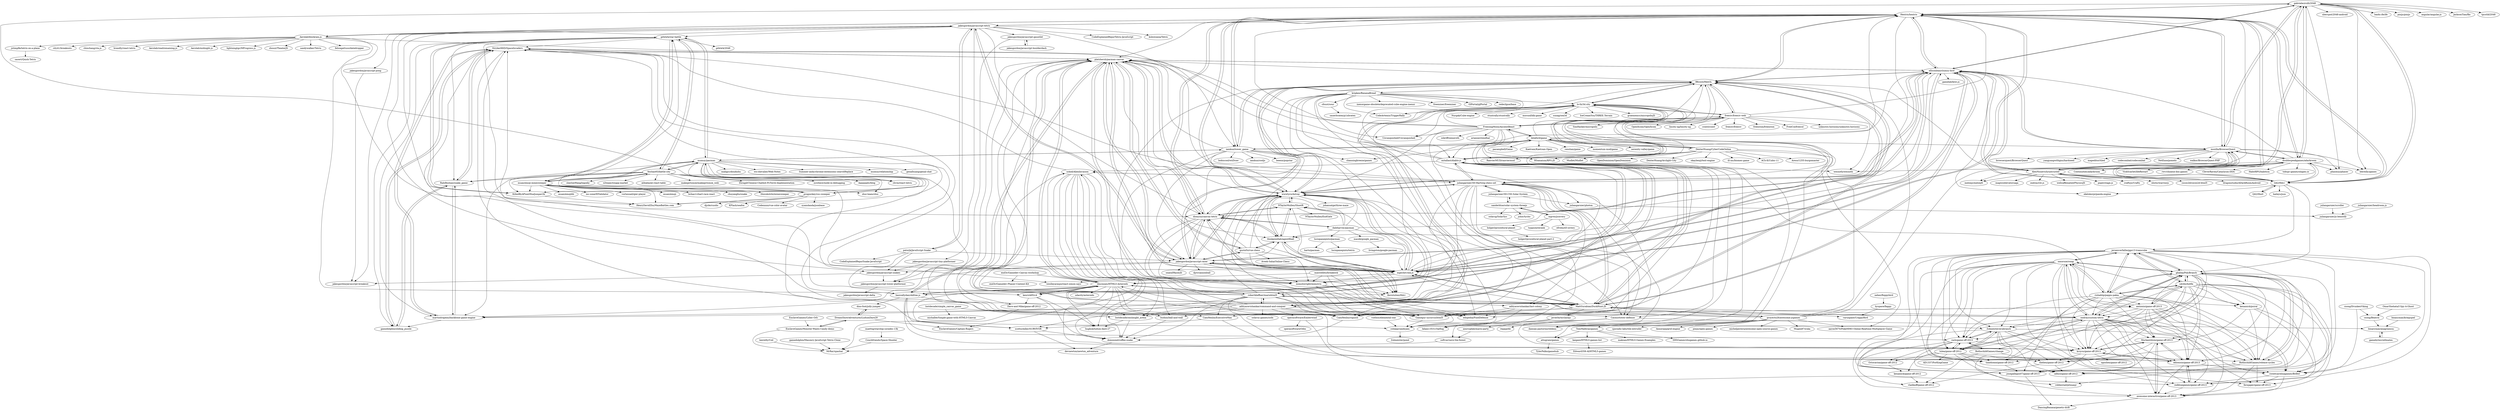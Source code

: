 digraph G {
"gabrielecirulli/2048" -> "Hextris/hextris"
"gabrielecirulli/2048" -> "ellisonleao/clumsy-bird"
"gabrielecirulli/2048" -> "mozilla/BrowserQuest"
"gabrielecirulli/2048" -> "doublespeakgames/adarkroom"
"gabrielecirulli/2048" -> "AlexNisnevich/untrusted"
"gabrielecirulli/2048" -> "leereilly/games" ["e"=1]
"gabrielecirulli/2048" -> "Q42/0hh1"
"gabrielecirulli/2048" -> "uberspot/2048-android" ["e"=1]
"gabrielecirulli/2048" -> "phaserjs/phaser" ["e"=1]
"gabrielecirulli/2048" -> "chvin/react-tetris" ["e"=1]
"gabrielecirulli/2048" -> "baidu-ife/ife" ["e"=1]
"gabrielecirulli/2048" -> "pixijs/pixijs" ["e"=1]
"gabrielecirulli/2048" -> "angular/angular.js" ["e"=1]
"gabrielecirulli/2048" -> "JacksonTian/fks" ["e"=1]
"gabrielecirulli/2048" -> "tpcstld/2048" ["e"=1]
"sanderblue/solar-system-threejs" -> "mgvez/jsorrery"
"sanderblue/solar-system-threejs" -> "juliangarnier/3D-CSS-Solar-System"
"sanderblue/solar-system-threejs" -> "jshor/tycho" ["e"=1]
"sanderblue/solar-system-threejs" -> "solarcg/SolarSys"
"doublespeakgames/adarkroom" -> "mozilla/BrowserQuest"
"doublespeakgames/adarkroom" -> "AlexNisnevich/untrusted"
"doublespeakgames/adarkroom" -> "Hextris/hextris"
"doublespeakgames/adarkroom" -> "gabrielecirulli/2048"
"doublespeakgames/adarkroom" -> "ellisonleao/clumsy-bird"
"doublespeakgames/adarkroom" -> "Q42/0hh1"
"doublespeakgames/adarkroom" -> "leereilly/games" ["e"=1]
"doublespeakgames/adarkroom" -> "CleverRaven/Cataclysm-DDA" ["e"=1]
"doublespeakgames/adarkroom" -> "HabitRPG/habitica" ["e"=1]
"doublespeakgames/adarkroom" -> "phaserjs/phaser" ["e"=1]
"doublespeakgames/adarkroom" -> "tobspr-games/shapez.io" ["e"=1]
"doublespeakgames/adarkroom" -> "Continuities/adarkroom"
"doublespeakgames/adarkroom" -> "wesnoth/wesnoth" ["e"=1]
"doublespeakgames/adarkroom" -> "VickScarlet/lifeRestart" ["e"=1]
"doublespeakgames/adarkroom" -> "rwv/chinese-dos-games" ["e"=1]
"delaford/game" -> "serenity-valley/game" ["e"=1]
"delaford/game" -> "pacampbell/Game" ["e"=1]
"delaford/game" -> "RSamaium/RPG-JS" ["e"=1]
"delaford/game" -> "damian-pastorini/reldens" ["e"=1]
"delaford/game" -> "Kaetram/Kaetram-Open" ["e"=1]
"delaford/game" -> "renshan/game" ["e"=1]
"delaford/game" -> "FreezingMoon/AncientBeast"
"delaford/game" -> "momentum-mod/game" ["e"=1]
"delaford/game" -> "Hextris/hextris"
"delaford/game" -> "iamkun/tower_game"
"delaford/game" -> "mozilla/BrowserQuest"
"delaford/game" -> "lo-th/3d.city"
"delaford/game" -> "RanvierMUD/ranviermud" ["e"=1]
"delaford/game" -> "DexterHuang/CyberCodeOnline"
"delaford/game" -> "channingbreeze/games" ["e"=1]
"jakesgordon/javascript-pong" -> "jakesgordon/javascript-breakout"
"gd4Ark/star-battle" -> "KilledByAPixel/HueJumper2k"
"gd4Ark/star-battle" -> "StrykerKKD/SpaceInvaders"
"gd4Ark/star-battle" -> "RabiRoshan/snake_game"
"gd4Ark/star-battle" -> "gamedolphin/sliding_puzzle"
"gd4Ark/star-battle" -> "gd4Ark/2048"
"gd4Ark/star-battle" -> "martindrapeau/backbone-game-engine"
"gd4Ark/star-battle" -> "mumuy/pacman"
"gd4Ark/star-battle" -> "feichao93/battle-city"
"gd4Ark/star-battle" -> "muan/emoji-minesweeper"
"gd4Ark/star-battle" -> "HenryDavidZhu/MazeBattles.com"
"gamedolphin/sliding_puzzle" -> "RabiRoshan/snake_game"
"gamedolphin/sliding_puzzle" -> "StrykerKKD/SpaceInvaders"
"ellisonleao/clumsy-bird" -> "Hextris/hextris"
"ellisonleao/clumsy-bird" -> "Q42/0hh1"
"ellisonleao/clumsy-bird" -> "gabrielecirulli/2048"
"ellisonleao/clumsy-bird" -> "platzhersh/pacman-canvas"
"ellisonleao/clumsy-bird" -> "mozilla/BrowserQuest"
"ellisonleao/clumsy-bird" -> "AlexNisnevich/untrusted"
"ellisonleao/clumsy-bird" -> "dionyziz/canvas-tetris"
"ellisonleao/clumsy-bird" -> "wwwtyro/Astray"
"ellisonleao/clumsy-bird" -> "mgechev/mk.js"
"ellisonleao/clumsy-bird" -> "thinkpixellab/agent8ball"
"ellisonleao/clumsy-bird" -> "jakesgordon/javascript-racer"
"ellisonleao/clumsy-bird" -> "MattSurabian/DuckHunt-JS"
"ellisonleao/clumsy-bird" -> "gamelab/kiwi.js" ["e"=1]
"ellisonleao/clumsy-bird" -> "ekelokorpi/panda-engine" ["e"=1]
"ellisonleao/clumsy-bird" -> "BKcore/HexGL"
"nmoroze/swap" -> "gbatha/PolyBranch"
"nmoroze/swap" -> "RothschildGames/release-cycles"
"nmoroze/swap" -> "jeroenverfallie/ggo13-transcube"
"nmoroze/swap" -> "kenamick/psiral"
"nmoroze/swap" -> "sweetcarolinagames/BitBot"
"nmoroze/swap" -> "ondras/custom-tetris"
"nmoroze/swap" -> "josegallegos07/game-off-2013"
"nmoroze/swap" -> "fernjager/game-off-2013"
"nmoroze/swap" -> "Zolmeister/avabranch"
"nmoroze/swap" -> "razh/game-off-2013"
"nmoroze/swap" -> "lulea/game-off-2012"
"nmoroze/swap" -> "timehome/game-off-2012"
"nmoroze/swap" -> "krzysu/game-off-2013"
"nmoroze/swap" -> "rishabhp/pappu-pakia"
"nmoroze/swap" -> "awesome-interactive/game-off-2013"
"freeciv/freeciv-web" -> "freeciv/freeciv" ["e"=1]
"freeciv/freeciv-web" -> "lo-th/3d.city"
"freeciv/freeciv-web" -> "FreezingMoon/AncientBeast"
"freeciv/freeciv-web" -> "wesnoth/wesnoth" ["e"=1]
"freeciv/freeciv-web" -> "BKcore/HexGL"
"freeciv/freeciv-web" -> "freeorion/freeorion" ["e"=1]
"freeciv/freeciv-web" -> "FreeCol/freecol" ["e"=1]
"freeciv/freeciv-web" -> "unknown-horizons/unknown-horizons" ["e"=1]
"freeciv/freeciv-web" -> "Hextris/hextris"
"freeciv/freeciv-web" -> "mitallast/diablo-js"
"freeciv/freeciv-web" -> "OpenXcom/OpenXcom" ["e"=1]
"freeciv/freeciv-web" -> "lincity-ng/lincity-ng" ["e"=1]
"freeciv/freeciv-web" -> "adityaravishankar/command-and-conquer"
"freeciv/freeciv-web" -> "crawl/crawl" ["e"=1]
"freeciv/freeciv-web" -> "SimHacker/micropolis" ["e"=1]
"kenrick95/c4" -> "hughsk/ludum-dare-27"
"kenrick95/c4" -> "dmcinnes/HTML5-Asteroids"
"kenrick95/c4" -> "Dave-and-Mike/game-off-2012"
"kenrick95/c4" -> "dommmel/coffee-snake"
"nebez/floppybird" -> "hyspace/flappy"
"hyspace/flappy" -> "varunpant/CrappyBird"
"Hextris/hextris" -> "ellisonleao/clumsy-bird"
"Hextris/hextris" -> "Q42/0hh1"
"Hextris/hextris" -> "AlexNisnevich/untrusted"
"Hextris/hextris" -> "gabrielecirulli/2048"
"Hextris/hextris" -> "mozilla/BrowserQuest"
"Hextris/hextris" -> "doublespeakgames/adarkroom"
"Hextris/hextris" -> "dionyziz/canvas-tetris"
"Hextris/hextris" -> "wwwtyro/Astray"
"Hextris/hextris" -> "BKcore/HexGL"
"Hextris/hextris" -> "Aerolab/blockrain.js"
"Hextris/hextris" -> "platzhersh/pacman-canvas"
"Hextris/hextris" -> "iamkun/tower_game"
"Hextris/hextris" -> "mgechev/mk.js"
"Hextris/hextris" -> "juliangarnier/3D-Hartwig-chess-set"
"Hextris/hextris" -> "jakesgordon/javascript-tetris"
"StrykerKKD/SpaceInvaders" -> "RabiRoshan/snake_game"
"StrykerKKD/SpaceInvaders" -> "gamedolphin/sliding_puzzle"
"StrykerKKD/SpaceInvaders" -> "Gamegur-us/circushtml5"
"StrykerKKD/SpaceInvaders" -> "platzhersh/pacman-canvas"
"StrykerKKD/SpaceInvaders" -> "martindrapeau/backbone-game-engine"
"StrykerKKD/SpaceInvaders" -> "cshepp/candyjam"
"TomMalbran/games" -> "attogram/games"
"TomMalbran/games" -> "kaigani/HTML5-games-list"
"TomMalbran/games" -> "makzan/HTML5-Games-Examples"
"TomMalbran/games" -> "SHSGames/shsgames.github.io" ["e"=1]
"razh/game-off-2013" -> "Zolmeister/avabranch"
"razh/game-off-2013" -> "krzysu/game-off-2013"
"razh/game-off-2013" -> "adhicl/game-off-2012"
"razh/game-off-2013" -> "RothschildGames/change"
"razh/game-off-2013" -> "lulea/game-off-2012"
"razh/game-off-2013" -> "Octocarina/game-off-2012"
"razh/game-off-2013" -> "josegallegos07/game-off-2013"
"RothschildGames/change" -> "thehen/game-off-2012"
"RothschildGames/change" -> "vladikoff/game-off-2012"
"RothschildGames/change" -> "razh/game-off-2013"
"antionio/game-off-2013" -> "CamHenlin/roguish"
"antionio/game-off-2013" -> "sweetcarolinagames/BitBot"
"antionio/game-off-2013" -> "ddionisio/game-off-2013"
"antionio/game-off-2013" -> "redbluegames/game-off-2013"
"antionio/game-off-2013" -> "awesome-interactive/game-off-2013"
"antionio/game-off-2013" -> "sdrdis/hotfix"
"antionio/game-off-2013" -> "Murkantilism/game-off-2013"
"antionio/game-off-2013" -> "nmoroze/swap"
"antionio/game-off-2013" -> "gbatha/PolyBranch"
"antionio/game-off-2013" -> "ondras/custom-tetris"
"antionio/game-off-2013" -> "RothschildGames/release-cycles"
"antionio/game-off-2013" -> "timehome/game-off-2012"
"antionio/game-off-2013" -> "krzysu/game-off-2013"
"iamkun/tower_game" -> "channingbreeze/games" ["e"=1]
"iamkun/tower_game" -> "wwwtyro/Astray"
"iamkun/tower_game" -> "Hextris/hextris"
"iamkun/tower_game" -> "ellisonleao/clumsy-bird"
"iamkun/tower_game" -> "BKcore/HexGL"
"iamkun/tower_game" -> "mumuy/pacman"
"iamkun/tower_game" -> "iamkun/cooljs"
"iamkun/tower_game" -> "leeenx/popstar" ["e"=1]
"iamkun/tower_game" -> "mgechev/mk.js"
"iamkun/tower_game" -> "mimshwright/mimstris"
"iamkun/tower_game" -> "platzhersh/pacman-canvas"
"iamkun/tower_game" -> "jakesgordon/javascript-racer"
"iamkun/tower_game" -> "MattSurabian/DuckHunt-JS"
"iamkun/tower_game" -> "delaford/game"
"iamkun/tower_game" -> "bobiscool/wxDraw" ["e"=1]
"mgvez/jsorrery" -> "typpo/asterank" ["e"=1]
"mgvez/jsorrery" -> "sanderblue/solar-system-threejs"
"mgvez/jsorrery" -> "ofrohn/d3-orrery"
"mgvez/jsorrery" -> "holgerl/procedural-planet"
"ondras/custom-tetris" -> "ddionisio/game-off-2013"
"ondras/custom-tetris" -> "lulea/game-off-2012"
"ondras/custom-tetris" -> "Zolmeister/avabranch"
"ondras/custom-tetris" -> "razh/game-off-2013"
"ondras/custom-tetris" -> "Murkantilism/game-off-2013"
"ondras/custom-tetris" -> "sweetcarolinagames/BitBot"
"ondras/custom-tetris" -> "adhicl/game-off-2012"
"ondras/custom-tetris" -> "redbluegames/game-off-2013"
"ondras/custom-tetris" -> "RothschildGames/release-cycles"
"ondras/custom-tetris" -> "gbatha/PolyBranch"
"ondras/custom-tetris" -> "RothschildGames/change"
"ondras/custom-tetris" -> "awesome-interactive/game-off-2013"
"ondras/custom-tetris" -> "nmoroze/swap"
"ondras/custom-tetris" -> "krzysu/game-off-2013"
"ondras/custom-tetris" -> "fernjager/game-off-2013"
"robertkleffner/mariohtml5" -> "mitallast/diablo-js"
"robertkleffner/mariohtml5" -> "CamHenlin/ExecutiveMan"
"robertkleffner/mariohtml5" -> "ddionisio/game-off-2013"
"robertkleffner/mariohtml5" -> "StrykerKKD/SpaceInvaders"
"robertkleffner/mariohtml5" -> "adityaravishankar/last-colony"
"robertkleffner/mariohtml5" -> "adityaravishankar/command-and-conquer"
"robertkleffner/mariohtml5" -> "MattSurabian/DuckHunt-JS"
"robertkleffner/mariohtml5" -> "dmcinnes/HTML5-Asteroids"
"robertkleffner/mariohtml5" -> "Gamegur-us/circushtml5"
"robertkleffner/mariohtml5" -> "scottschiller/SURVIVOR"
"robertkleffner/mariohtml5" -> "CamHenlin/roguish"
"robertkleffner/mariohtml5" -> "ondras/custom-tetris"
"robertkleffner/mariohtml5" -> "wwwtyro/Astray"
"robertkleffner/mariohtml5" -> "platzhersh/pacman-canvas"
"robertkleffner/mariohtml5" -> "dommmel/coffee-snake"
"jeroenverfallie/ggo13-transcube" -> "gbatha/PolyBranch"
"jeroenverfallie/ggo13-transcube" -> "nmoroze/swap"
"jeroenverfallie/ggo13-transcube" -> "lulea/game-off-2012"
"jeroenverfallie/ggo13-transcube" -> "razh/game-off-2013"
"jeroenverfallie/ggo13-transcube" -> "rishabhp/pappu-pakia"
"jeroenverfallie/ggo13-transcube" -> "Zolmeister/avabranch"
"jeroenverfallie/ggo13-transcube" -> "sdrdis/hotfix"
"jeroenverfallie/ggo13-transcube" -> "RothschildGames/release-cycles"
"jeroenverfallie/ggo13-transcube" -> "ondras/custom-tetris"
"jeroenverfallie/ggo13-transcube" -> "adhicl/game-off-2012"
"jeroenverfallie/ggo13-transcube" -> "thehen/game-off-2012"
"jeroenverfallie/ggo13-transcube" -> "redbluegames/game-off-2013"
"jeroenverfallie/ggo13-transcube" -> "sweetcarolinagames/BitBot"
"jeroenverfallie/ggo13-transcube" -> "timehome/game-off-2012"
"jeroenverfallie/ggo13-transcube" -> "josegallegos07/game-off-2013"
"martindrapeau/backbone-game-engine" -> "RabiRoshan/snake_game"
"martindrapeau/backbone-game-engine" -> "gamedolphin/sliding_puzzle"
"martindrapeau/backbone-game-engine" -> "StrykerKKD/SpaceInvaders"
"jakesgordon/javascript-tower-platformer" -> "jakesgordon/javascript-delta"
"jakesgordon/javascript-tiny-platformer" -> "jakesgordon/javascript-tower-platformer"
"jakesgordon/javascript-tiny-platformer" -> "jakesgordon/javascript-snakes"
"voithos/elemental-one" -> "cshepp/candyjam"
"cshepp/candyjam" -> "Zolmeister/pond"
"Gamegur-us/circushtml5" -> "cshepp/candyjam"
"adityaravishankar/last-colony" -> "Adam13531/OpHog"
"adityaravishankar/last-colony" -> "edopedia/PixelDefense"
"adityaravishankar/last-colony" -> "Gamegur-us/circushtml5"
"redbluegames/game-off-2013" -> "ddionisio/game-off-2013"
"redbluegames/game-off-2013" -> "awesome-interactive/game-off-2013"
"DreamShowAdventures/LudumDare29" -> "EnclaveGames/Monster-Wants-Candy-demo"
"DreamShowAdventures/LudumDare29" -> "EnclaveGames/Captain-Rogers"
"DreamShowAdventures/LudumDare29" -> "dino-foot/jolly-jumper"
"ddionisio/game-off-2013" -> "redbluegames/game-off-2013"
"ddionisio/game-off-2013" -> "awesome-interactive/game-off-2013"
"ddionisio/game-off-2013" -> "Murkantilism/game-off-2013"
"ddionisio/game-off-2013" -> "krzysu/game-off-2013"
"ddionisio/game-off-2013" -> "sweetcarolinagames/BitBot"
"kenamick/psiral" -> "fernjager/game-off-2013"
"kenamick/psiral" -> "RothschildGames/release-cycles"
"kenamick/psiral" -> "sweetcarolinagames/BitBot"
"kenamick/psiral" -> "Murkantilism/game-off-2013"
"sweetcarolinagames/BitBot" -> "fernjager/game-off-2013"
"sweetcarolinagames/BitBot" -> "awesome-interactive/game-off-2013"
"sweetcarolinagames/BitBot" -> "redbluegames/game-off-2013"
"awesome-interactive/game-off-2013" -> "Murkantilism/game-off-2013"
"awesome-interactive/game-off-2013" -> "DancingBanana/genetic-drift"
"Murkantilism/game-off-2013" -> "awesome-interactive/game-off-2013"
"Murkantilism/game-off-2013" -> "krzysu/game-off-2013"
"Murkantilism/game-off-2013" -> "thehen/game-off-2012"
"Murkantilism/game-off-2013" -> "josegallegos07/game-off-2013"
"Murkantilism/game-off-2013" -> "ddionisio/game-off-2013"
"EnclaveGames/Cyber-Orb" -> "EnclaveGames/Monster-Wants-Candy-demo"
"binarymax/kriegspiel" -> "binarymax/anagramica"
"CamHenlin/ExecutiveMan" -> "ddionisio/game-off-2013"
"CamHenlin/ExecutiveMan" -> "scottschiller/SURVIVOR"
"cxong/Beatrix" -> "binarymax/anagramica"
"josegallegos07/game-off-2013" -> "DancingBanana/genetic-drift"
"krzysu/game-off-2013" -> "josegallegos07/game-off-2013"
"krzysu/game-off-2013" -> "Murkantilism/game-off-2013"
"krzysu/game-off-2013" -> "thehen/game-off-2012"
"krzysu/game-off-2013" -> "ddionisio/game-off-2013"
"krzysu/game-off-2013" -> "ogoshen/game-off-2012"
"juliangarnier/photon" -> "juliangarnier/js-beautify"
"DexterHuang/CyberCodeOnline" -> "DexterHuang/Arclight-City"
"DexterHuang/CyberCodeOnline" -> "delaford/game"
"DexterHuang/CyberCodeOnline" -> "RSamaium/RPG-JS" ["e"=1]
"DexterHuang/CyberCodeOnline" -> "okaybenji/text-engine" ["e"=1]
"DexterHuang/CyberCodeOnline" -> "RanvierMUD/ranviermud" ["e"=1]
"DexterHuang/CyberCodeOnline" -> "aaron5670/PokeMMO-Online-Realtime-Multiplayer-Game" ["e"=1]
"DexterHuang/CyberCodeOnline" -> "lo-th/3d.city"
"DexterHuang/CyberCodeOnline" -> "ill-inc/biomes-game" ["e"=1]
"DexterHuang/CyberCodeOnline" -> "ACh-K/Cubic-11" ["e"=1]
"DexterHuang/CyberCodeOnline" -> "Areso/1255-burgomaster" ["e"=1]
"DexterHuang/CyberCodeOnline" -> "Mudlet/Mudlet" ["e"=1]
"DexterHuang/CyberCodeOnline" -> "mitallast/diablo-js"
"DexterHuang/CyberCodeOnline" -> "BKcore/HexGL"
"DexterHuang/CyberCodeOnline" -> "damian-pastorini/reldens" ["e"=1]
"DexterHuang/CyberCodeOnline" -> "OpenDominion/OpenDominion" ["e"=1]
"FreezingMoon/AncientBeast" -> "freeciv/freeciv-web"
"FreezingMoon/AncientBeast" -> "wesnoth/wesnoth" ["e"=1]
"FreezingMoon/AncientBeast" -> "lo-th/3d.city"
"FreezingMoon/AncientBeast" -> "BKcore/HexGL"
"FreezingMoon/AncientBeast" -> "mitallast/diablo-js"
"FreezingMoon/AncientBeast" -> "delaford/game"
"FreezingMoon/AncientBeast" -> "ozkriff/zemeroth" ["e"=1]
"FreezingMoon/AncientBeast" -> "arianne/stendhal" ["e"=1]
"FreezingMoon/AncientBeast" -> "damian-pastorini/reldens" ["e"=1]
"FreezingMoon/AncientBeast" -> "wwwtyro/Astray"
"FreezingMoon/AncientBeast" -> "platzhersh/pacman-canvas"
"FreezingMoon/AncientBeast" -> "Unvanquished/Unvanquished" ["e"=1]
"FreezingMoon/AncientBeast" -> "Casmo/tower-defense"
"FreezingMoon/AncientBeast" -> "Hextris/hextris"
"FreezingMoon/AncientBeast" -> "mgechev/mk.js"
"mozilla/BrowserQuest" -> "Hextris/hextris"
"mozilla/BrowserQuest" -> "gabrielecirulli/2048"
"mozilla/BrowserQuest" -> "ellisonleao/clumsy-bird"
"mozilla/BrowserQuest" -> "AlexNisnevich/untrusted"
"mozilla/BrowserQuest" -> "doublespeakgames/adarkroom"
"mozilla/BrowserQuest" -> "codecombat/codecombat" ["e"=1]
"mozilla/BrowserQuest" -> "leereilly/games" ["e"=1]
"mozilla/BrowserQuest" -> "NetEase/pomelo" ["e"=1]
"mozilla/BrowserQuest" -> "phaserjs/phaser" ["e"=1]
"mozilla/BrowserQuest" -> "walkor/BrowserQuest-PHP" ["e"=1]
"mozilla/BrowserQuest" -> "Q42/0hh1"
"mozilla/BrowserQuest" -> "browserquest/BrowserQuest" ["e"=1]
"mozilla/BrowserQuest" -> "melonjs/melonJS" ["e"=1]
"mozilla/BrowserQuest" -> "yangyangwithgnu/hardseed" ["e"=1]
"mozilla/BrowserQuest" -> "mapeditor/tiled" ["e"=1]
"Aerolab/blockrain.js" -> "jakesgordon/javascript-tetris"
"Aerolab/blockrain.js" -> "Hextris/hextris"
"Aerolab/blockrain.js" -> "dionyziz/canvas-tetris"
"Aerolab/blockrain.js" -> "Aerolab/midnight.js" ["e"=1]
"Aerolab/blockrain.js" -> "lightningtgc/MProgress.js" ["e"=1]
"Aerolab/blockrain.js" -> "zhouzi/TheaterJS" ["e"=1]
"Aerolab/blockrain.js" -> "iamkun/tower_game"
"Aerolab/blockrain.js" -> "sandywalker/Tetris"
"Aerolab/blockrain.js" -> "felicegattuso/datedropper" ["e"=1]
"Aerolab/blockrain.js" -> "city41/breakouts"
"Aerolab/blockrain.js" -> "chinchang/cta.js" ["e"=1]
"Aerolab/blockrain.js" -> "jstimpfle/tetris-on-a-plane"
"Aerolab/blockrain.js" -> "brandly/react-tetris"
"Aerolab/blockrain.js" -> "basicallydan/skifree.js"
"Aerolab/blockrain.js" -> "Aerolab/readremaining.js" ["e"=1]
"propjockey/css-sweeper" -> "HenryDavidZhu/MazeBattles.com"
"propjockey/css-sweeper" -> "djyde/cusdis" ["e"=1]
"propjockey/css-sweeper" -> "mumuy/pacman"
"propjockey/css-sweeper" -> "KFlash/seafox" ["e"=1]
"propjockey/css-sweeper" -> "Codennnn/vue-color-avatar" ["e"=1]
"propjockey/css-sweeper" -> "muan/emoji-minesweeper"
"propjockey/css-sweeper" -> "gd4Ark/star-battle"
"propjockey/css-sweeper" -> "syamdanda/jsonbase" ["e"=1]
"lostdecade/simple_canvas_game" -> "lostdecade/onslaught_arena"
"lostdecade/simple_canvas_game" -> "michalbe/Simple-game-with-HTML5-Canvas"
"lo-th/3d.city" -> "graememcc/micropolisJS" ["e"=1]
"lo-th/3d.city" -> "BKcore/HexGL"
"lo-th/3d.city" -> "freeciv/freeciv-web"
"lo-th/3d.city" -> "CodeArtemis/TriggerRally"
"lo-th/3d.city" -> "SimHacker/micropolis" ["e"=1]
"lo-th/3d.city" -> "Nurgak/Cube-engine"
"lo-th/3d.city" -> "Casmo/tower-defense"
"lo-th/3d.city" -> "mitallast/diablo-js"
"lo-th/3d.city" -> "stuntrally/stuntrally" ["e"=1]
"lo-th/3d.city" -> "Unvanquished/Unvanquished" ["e"=1]
"lo-th/3d.city" -> "adityaravishankar/command-and-conquer"
"lo-th/3d.city" -> "morozd/blk-game"
"lo-th/3d.city" -> "sunag/sea3d" ["e"=1]
"lo-th/3d.city" -> "CamHenlin/roguish"
"lo-th/3d.city" -> "IceCreamYou/THREE.Terrain" ["e"=1]
"MattSurabian/DuckHunt-JS" -> "platzhersh/pacman-canvas"
"MattSurabian/DuckHunt-JS" -> "Gamegur-us/circushtml5"
"MattSurabian/DuckHunt-JS" -> "proyecto26/awesome-jsgames"
"MattSurabian/DuckHunt-JS" -> "robertkleffner/mariohtml5"
"MattSurabian/DuckHunt-JS" -> "mgechev/mk.js"
"MattSurabian/DuckHunt-JS" -> "BKcore/HexGL"
"MattSurabian/DuckHunt-JS" -> "ellisonleao/clumsy-bird"
"MattSurabian/DuckHunt-JS" -> "juliangarnier/3D-Hartwig-chess-set"
"MattSurabian/DuckHunt-JS" -> "jakesgordon/javascript-racer"
"MattSurabian/DuckHunt-JS" -> "mitallast/diablo-js"
"MattSurabian/DuckHunt-JS" -> "varunpant/CrappyBird"
"MattSurabian/DuckHunt-JS" -> "wwwtyro/Astray"
"MattSurabian/DuckHunt-JS" -> "ondras/custom-tetris"
"MattSurabian/DuckHunt-JS" -> "javierbyte/clashjs"
"MattSurabian/DuckHunt-JS" -> "CamHenlin/ExecutiveMan"
"jakesgordon/javascript-tetris" -> "jakesgordon/javascript-snakes"
"jakesgordon/javascript-tetris" -> "jakesgordon/javascript-racer"
"jakesgordon/javascript-tetris" -> "patorjk/JavaScript-Snake"
"jakesgordon/javascript-tetris" -> "Aerolab/blockrain.js"
"jakesgordon/javascript-tetris" -> "jakesgordon/javascript-pong"
"jakesgordon/javascript-tetris" -> "Hextris/hextris"
"jakesgordon/javascript-tetris" -> "CodeExplainedRepo/Tetris-JavaScript" ["e"=1]
"jakesgordon/javascript-tetris" -> "dionyziz/canvas-tetris"
"jakesgordon/javascript-tetris" -> "juliangarnier/3D-Hartwig-chess-set"
"jakesgordon/javascript-tetris" -> "KilledByAPixel/HueJumper2k"
"jakesgordon/javascript-tetris" -> "jakesgordon/javascript-breakout"
"jakesgordon/javascript-tetris" -> "kubowania/Tetris" ["e"=1]
"jakesgordon/javascript-tetris" -> "jakesgordon/javascript-tiny-platformer"
"jakesgordon/javascript-tetris" -> "gd4Ark/star-battle"
"jakesgordon/javascript-tetris" -> "jakesgordon/javascript-gauntlet"
"Q42/0hh1" -> "Q42/0hn0"
"Q42/0hh1" -> "Hextris/hextris"
"Q42/0hh1" -> "ellisonleao/clumsy-bird"
"Q42/0hh1" -> "AlexNisnevich/untrusted"
"Q42/0hh1" -> "haileys/jsos" ["e"=1]
"Q42/0hh1" -> "mozilla/BrowserQuest"
"Q42/0hh1" -> "ekelokorpi/panda-engine" ["e"=1]
"Q42/0hh1" -> "jeroenverfallie/ggo13-transcube"
"Q42/0hh1" -> "doublespeakgames/adarkroom"
"Q42/0hh1" -> "gabrielecirulli/2048"
"Q42/0hh1" -> "gbatha/PolyBranch"
"luciopanepinto/pacman" -> "harto/pacman"
"luciopanepinto/pacman" -> "luciopanepinto/tetris"
"proyecto26/awesome-jsgames" -> "attogram/games"
"proyecto26/awesome-jsgames" -> "MattSurabian/DuckHunt-JS"
"proyecto26/awesome-jsgames" -> "sporadic-labs/tile-extruder" ["e"=1]
"proyecto26/awesome-jsgames" -> "platzhersh/pacman-canvas"
"proyecto26/awesome-jsgames" -> "damian-pastorini/reldens" ["e"=1]
"proyecto26/awesome-jsgames" -> "Annoraaq/grid-engine" ["e"=1]
"proyecto26/awesome-jsgames" -> "pixijs/open-games" ["e"=1]
"proyecto26/awesome-jsgames" -> "TomMalbran/games"
"proyecto26/awesome-jsgames" -> "lo-th/3d.city"
"proyecto26/awesome-jsgames" -> "michelpereira/awesome-open-source-games" ["e"=1]
"proyecto26/awesome-jsgames" -> "Hextris/hextris"
"proyecto26/awesome-jsgames" -> "aaron5670/PokeMMO-Online-Realtime-Multiplayer-Game" ["e"=1]
"proyecto26/awesome-jsgames" -> "Mugen87/yuka" ["e"=1]
"proyecto26/awesome-jsgames" -> "mgechev/mk.js"
"proyecto26/awesome-jsgames" -> "BKcore/HexGL"
"operasoftware/Emberwind" -> "operasoftware/Odin"
"operasoftware/Emberwind" -> "redbluegames/game-off-2013"
"Q42/0hn0" -> "Q42/0hh1"
"Casmo/tower-defense" -> "softvar/save-the-forest"
"Casmo/tower-defense" -> "amiruqdah/mario-party"
"Casmo/tower-defense" -> "binarymax/anagramica"
"Casmo/tower-defense" -> "itajaja/hb"
"jakesgordon/javascript-snakes" -> "jakesgordon/javascript-breakout"
"jakesgordon/javascript-snakes" -> "jakesgordon/javascript-tower-platformer"
"kaigani/HTML5-games-list" -> "Edward358-AI/HTML5-games"
"KilledByAPixel/HueJumper2k" -> "gd4Ark/star-battle"
"KilledByAPixel/HueJumper2k" -> "HenryDavidZhu/MazeBattles.com"
"cxong/DrunkenViking" -> "cxong/Beatrix"
"cxong/DrunkenViking" -> "sweetcarolinagames/BitBot"
"juliangarnier/scroller" -> "juliangarnier/js-beautify"
"jakesgordon/javascript-boulderdash" -> "jakesgordon/javascript-gauntlet"
"holgerl/procedural-planet" -> "holgerl/procedural-planet-part-2"
"juliangarnier/headroom.js" -> "juliangarnier/js-beautify"
"EnclaveGames/Monster-Wants-Candy-demo" -> "DreamShowAdventures/LudumDare29"
"EnclaveGames/Monster-Wants-Candy-demo" -> "MrRar/spashal"
"gamedolphin/Masonry-JavaScript-Tetris-Clone" -> "MrRar/spashal"
"binarymax/anagramica" -> "gamebytes/cellmates"
"muan/emoji-minesweeper" -> "gd4Ark/star-battle"
"muan/emoji-minesweeper" -> "feichao93/battle-city"
"muan/emoji-minesweeper" -> "mumuy/pacman"
"muan/emoji-minesweeper" -> "zhui-team/zhui" ["e"=1]
"muan/emoji-minesweeper" -> "HenryDavidZhu/MazeBattles.com"
"muan/emoji-minesweeper" -> "propjockey/css-sweeper"
"muan/emoji-minesweeper" -> "vortesnail/qier-player" ["e"=1]
"muan/emoji-minesweeper" -> "KilledByAPixel/HueJumper2k"
"muan/emoji-minesweeper" -> "muan/emoji" ["e"=1]
"muan/emoji-minesweeper" -> "bchao1/chart-race-react" ["e"=1]
"muan/emoji-minesweeper" -> "weslleyaraujo/react-simon-says"
"muan/emoji-minesweeper" -> "chuyangliu/snake" ["e"=1]
"muan/emoji-minesweeper" -> "ShizukuIchi/minesweeper" ["e"=1]
"muan/emoji-minesweeper" -> "muan/emojilib" ["e"=1]
"muan/emoji-minesweeper" -> "mc-zone/IDValidator" ["e"=1]
"kripken/BananaBread" -> "cfoust/sour"
"kripken/BananaBread" -> "BKcore/HexGL"
"kripken/BananaBread" -> "CamHenlin/roguish"
"kripken/BananaBread" -> "CodeArtemis/TriggerRally"
"kripken/BananaBread" -> "mitallast/diablo-js"
"kripken/BananaBread" -> "lostdecade/onslaught_arena"
"kripken/BananaBread" -> "lo-th/3d.city"
"kripken/BananaBread" -> "freeminer/freeminer" ["e"=1]
"kripken/BananaBread" -> "GlPortal/glPortal" ["e"=1]
"kripken/BananaBread" -> "robertkleffner/mariohtml5"
"kripken/BananaBread" -> "Unvanquished/Unvanquished" ["e"=1]
"kripken/BananaBread" -> "redeclipse/base" ["e"=1]
"kripken/BananaBread" -> "dmcinnes/HTML5-Asteroids"
"kripken/BananaBread" -> "martindrapeau/backbone-game-engine"
"kripken/BananaBread" -> "inexorgame-obsolete/deprecated-cube-engine-inexor" ["e"=1]
"adityaravishankar/command-and-conquer" -> "mitallast/diablo-js"
"adityaravishankar/command-and-conquer" -> "StrykerKKD/SpaceInvaders"
"adityaravishankar/command-and-conquer" -> "robertkleffner/mariohtml5"
"adityaravishankar/command-and-conquer" -> "lostdecade/onslaught_arena"
"adityaravishankar/command-and-conquer" -> "lo-th/3d.city"
"adityaravishankar/command-and-conquer" -> "CamHenlin/roguish"
"adityaravishankar/command-and-conquer" -> "Casmo/tower-defense"
"adityaravishankar/command-and-conquer" -> "cykod/AlienInvasion"
"adityaravishankar/command-and-conquer" -> "solarus-games/zsdx" ["e"=1]
"adityaravishankar/command-and-conquer" -> "dmcinnes/HTML5-Asteroids"
"adityaravishankar/command-and-conquer" -> "martindrapeau/backbone-game-engine"
"adityaravishankar/command-and-conquer" -> "operasoftware/Emberwind"
"adityaravishankar/command-and-conquer" -> "ddionisio/game-off-2013"
"adityaravishankar/command-and-conquer" -> "budnix/ball-and-wall"
"adityaravishankar/command-and-conquer" -> "freeciv/freeciv-web"
"end3r/Gamedev-Canvas-workshop" -> "end3r/Gamedev-Phaser-Content-Kit"
"end3r/Gamedev-Canvas-workshop" -> "dmcinnes/HTML5-Asteroids"
"budnix/ball-and-wall" -> "dommmel/coffee-snake"
"cykod/AlienInvasion" -> "Dave-and-Mike/game-off-2012"
"cykod/AlienInvasion" -> "dommmel/coffee-snake"
"cykod/AlienInvasion" -> "Gamegur-us/circushtml5"
"cykod/AlienInvasion" -> "lostdecade/onslaught_arena"
"cykod/AlienInvasion" -> "CamHenlin/roguish"
"cykod/AlienInvasion" -> "hughsk/ludum-dare-27"
"cykod/AlienInvasion" -> "EnclaveGames/Captain-Rogers"
"cykod/AlienInvasion" -> "budnix/ball-and-wall"
"cykod/AlienInvasion" -> "Zolmeister/avabranch"
"cykod/AlienInvasion" -> "juliangarnier/3D-Hartwig-chess-set"
"cykod/AlienInvasion" -> "StrykerKKD/SpaceInvaders"
"javierbyte/clashjs" -> "Adam13531/OpHog"
"javierbyte/clashjs" -> "cshepp/candyjam"
"cfoust/sour" -> "sauerbraten/p1xbraten"
"Continuities/adarkroom" -> "dragonstudio/ADarkRoomAndroid"
"scottschiller/SURVIVOR" -> "devnewton/newton_adventure"
"scottschiller/SURVIVOR" -> "dommmel/coffee-snake"
"CamHenlin/roguish" -> "dommmel/coffee-snake"
"CamHenlin/roguish" -> "antionio/game-off-2013"
"Couchfriends/Space-Shooter" -> "MrRar/spashal"
"mumuy/pacman" -> "feichao93/battle-city"
"mumuy/pacman" -> "wx-chevalier/Web-Notes" ["e"=1]
"mumuy/pacman" -> "gd4Ark/star-battle"
"mumuy/pacman" -> "muan/emoji-minesweeper"
"mumuy/pacman" -> "Summer-andy/chrome-extensions-searchReplace" ["e"=1]
"mumuy/pacman" -> "chvin/react-tetris" ["e"=1]
"mumuy/pacman" -> "iamkun/tower_game"
"mumuy/pacman" -> "mumuy/relationship" ["e"=1]
"mumuy/pacman" -> "martindrapeau/backbone-game-engine"
"mumuy/pacman" -> "RabiRoshan/snake_game"
"mumuy/pacman" -> "propjockey/css-sweeper"
"mumuy/pacman" -> "HenryDavidZhu/MazeBattles.com"
"mumuy/pacman" -> "genalhuang/genal-chat" ["e"=1]
"mumuy/pacman" -> "mailgyc/doudizhu" ["e"=1]
"mumuy/pacman" -> "KilledByAPixel/HueJumper2k"
"dionyziz/canvas-tetris" -> "thinkpixellab/agent8ball"
"dionyziz/canvas-tetris" -> "platzhersh/pacman-canvas"
"dionyziz/canvas-tetris" -> "wwwtyro/Astray"
"dionyziz/canvas-tetris" -> "NTaylorMullen/ShootR"
"dionyziz/canvas-tetris" -> "ellisonleao/clumsy-bird"
"dionyziz/canvas-tetris" -> "florisluiten/0hh1"
"dionyziz/canvas-tetris" -> "mimshwright/mimstris"
"dionyziz/canvas-tetris" -> "Hextris/hextris"
"dionyziz/canvas-tetris" -> "mgechev/mk.js"
"dionyziz/canvas-tetris" -> "daleharvey/pacman"
"dionyziz/canvas-tetris" -> "jakesgordon/javascript-racer"
"dionyziz/canvas-tetris" -> "edopedia/PixelDefense"
"mitallast/diablo-js" -> "CamHenlin/roguish"
"mitallast/diablo-js" -> "robertkleffner/mariohtml5"
"mitallast/diablo-js" -> "adityaravishankar/last-colony"
"mitallast/diablo-js" -> "StrykerKKD/SpaceInvaders"
"mitallast/diablo-js" -> "adityaravishankar/command-and-conquer"
"mitallast/diablo-js" -> "antionio/game-off-2013"
"mitallast/diablo-js" -> "Gamegur-us/circushtml5"
"mitallast/diablo-js" -> "basicallydan/skifree.js"
"mitallast/diablo-js" -> "cykod/AlienInvasion"
"mitallast/diablo-js" -> "juliangarnier/3D-Hartwig-chess-set"
"mitallast/diablo-js" -> "MattSurabian/DuckHunt-JS"
"mitallast/diablo-js" -> "Casmo/tower-defense"
"mitallast/diablo-js" -> "Adam13531/OpHog"
"mitallast/diablo-js" -> "lo-th/3d.city"
"mitallast/diablo-js" -> "platzhersh/pacman-canvas"
"jakesgordon/javascript-racer" -> "platzhersh/pacman-canvas"
"jakesgordon/javascript-racer" -> "mgechev/mk.js"
"jakesgordon/javascript-racer" -> "onaluf/RacerJS" ["e"=1]
"jakesgordon/javascript-racer" -> "BKcore/HexGL"
"jakesgordon/javascript-racer" -> "jakesgordon/javascript-tetris"
"jakesgordon/javascript-racer" -> "thinkpixellab/agent8ball"
"jakesgordon/javascript-racer" -> "wwwtyro/Astray"
"jakesgordon/javascript-racer" -> "jakesgordon/javascript-snakes"
"jakesgordon/javascript-racer" -> "ellisonleao/clumsy-bird"
"jakesgordon/javascript-racer" -> "dionyziz/canvas-tetris"
"jakesgordon/javascript-racer" -> "MattSurabian/DuckHunt-JS"
"jakesgordon/javascript-racer" -> "jakesgordon/javascript-tower-platformer"
"jakesgordon/javascript-racer" -> "gustaYo/vue-chess"
"jakesgordon/javascript-racer" -> "mimshwright/mimstris"
"jakesgordon/javascript-racer" -> "djyt/cannonball" ["e"=1]
"dino-foot/jolly-jumper" -> "DreamShowAdventures/LudumDare29"
"amiruqdah/mario-party" -> "softvar/save-the-forest"
"wwwtyro/Astray" -> "thinkpixellab/agent8ball"
"wwwtyro/Astray" -> "platzhersh/pacman-canvas"
"wwwtyro/Astray" -> "dionyziz/canvas-tetris"
"wwwtyro/Astray" -> "Gamegur-us/circushtml5"
"wwwtyro/Astray" -> "mgechev/mk.js"
"wwwtyro/Astray" -> "ellisonleao/clumsy-bird"
"wwwtyro/Astray" -> "johansatge/three-maze"
"wwwtyro/Astray" -> "NTaylorMullen/ShootR"
"wwwtyro/Astray" -> "BKcore/HexGL"
"wwwtyro/Astray" -> "juliangarnier/3D-Hartwig-chess-set"
"wwwtyro/Astray" -> "jakesgordon/javascript-racer"
"wwwtyro/Astray" -> "cshepp/candyjam"
"wwwtyro/Astray" -> "edopedia/PixelDefense"
"wwwtyro/Astray" -> "florisluiten/0hh1"
"wwwtyro/Astray" -> "Hextris/hextris"
"juliangarnier/3D-CSS-Solar-System" -> "juliangarnier/3D-Hartwig-chess-set"
"juliangarnier/3D-CSS-Solar-System" -> "juliangarnier/photon"
"juliangarnier/3D-CSS-Solar-System" -> "sanderblue/solar-system-threejs"
"NTaylorMullen/ShootR" -> "NTaylorMullen/EndGate"
"NTaylorMullen/ShootR" -> "thinkpixellab/agent8ball"
"NTaylorMullen/ShootR" -> "dionyziz/canvas-tetris"
"NTaylorMullen/ShootR" -> "florisluiten/0hh1"
"NTaylorMullen/ShootR" -> "wwwtyro/Astray"
"dommmel/coffee-snake" -> "devnewton/newton_adventure"
"patorjk/JavaScript-Snake" -> "jakesgordon/javascript-tetris"
"patorjk/JavaScript-Snake" -> "jakesgordon/javascript-racer"
"patorjk/JavaScript-Snake" -> "CodeExplainedRepo/Snake-JavaScript" ["e"=1]
"patorjk/JavaScript-Snake" -> "kenrick95/c4"
"patorjk/JavaScript-Snake" -> "jakesgordon/javascript-snakes"
"platzhersh/pacman-canvas" -> "StrykerKKD/SpaceInvaders"
"platzhersh/pacman-canvas" -> "mgechev/mk.js"
"platzhersh/pacman-canvas" -> "wwwtyro/Astray"
"platzhersh/pacman-canvas" -> "dionyziz/canvas-tetris"
"platzhersh/pacman-canvas" -> "Gamegur-us/circushtml5"
"platzhersh/pacman-canvas" -> "mimshwright/mimstris"
"platzhersh/pacman-canvas" -> "jakesgordon/javascript-racer"
"platzhersh/pacman-canvas" -> "ellisonleao/clumsy-bird"
"platzhersh/pacman-canvas" -> "MattSurabian/DuckHunt-JS"
"platzhersh/pacman-canvas" -> "dmcinnes/HTML5-Asteroids"
"platzhersh/pacman-canvas" -> "edopedia/PixelDefense"
"platzhersh/pacman-canvas" -> "florisluiten/0hh1"
"platzhersh/pacman-canvas" -> "basicallydan/skifree.js"
"platzhersh/pacman-canvas" -> "thinkpixellab/agent8ball"
"platzhersh/pacman-canvas" -> "gustaYo/vue-chess"
"maettig/starship-sorades-13k" -> "Couchfriends/Space-Shooter"
"OmarShehata/I-Spy-A-Ghost" -> "cxong/Beatrix"
"attogram/games" -> "TylerPalko/gamehub"
"gbatha/PolyBranch" -> "RothschildGames/release-cycles"
"gbatha/PolyBranch" -> "nmoroze/swap"
"gbatha/PolyBranch" -> "jeroenverfallie/ggo13-transcube"
"gbatha/PolyBranch" -> "lulea/game-off-2012"
"gbatha/PolyBranch" -> "razh/game-off-2013"
"gbatha/PolyBranch" -> "sdrdis/hotfix"
"gbatha/PolyBranch" -> "ondras/custom-tetris"
"gbatha/PolyBranch" -> "kenamick/psiral"
"gbatha/PolyBranch" -> "Zolmeister/avabranch"
"gbatha/PolyBranch" -> "krzysu/game-off-2013"
"gbatha/PolyBranch" -> "thehen/game-off-2012"
"gbatha/PolyBranch" -> "rishabhp/pappu-pakia"
"gbatha/PolyBranch" -> "ddionisio/game-off-2013"
"gbatha/PolyBranch" -> "josegallegos07/game-off-2013"
"gbatha/PolyBranch" -> "adhicl/game-off-2012"
"rishabhp/pappu-pakia" -> "sdrdis/hotfix"
"rishabhp/pappu-pakia" -> "gbatha/PolyBranch"
"rishabhp/pappu-pakia" -> "jeroenverfallie/ggo13-transcube"
"rishabhp/pappu-pakia" -> "nmoroze/swap"
"rishabhp/pappu-pakia" -> "RothschildGames/release-cycles"
"rishabhp/pappu-pakia" -> "antionio/game-off-2013"
"rishabhp/pappu-pakia" -> "kenamick/psiral"
"rishabhp/pappu-pakia" -> "sweetcarolinagames/BitBot"
"rishabhp/pappu-pakia" -> "krzysu/game-off-2013"
"rishabhp/pappu-pakia" -> "ondras/custom-tetris"
"rishabhp/pappu-pakia" -> "ddionisio/game-off-2013"
"rishabhp/pappu-pakia" -> "razh/game-off-2013"
"rishabhp/pappu-pakia" -> "josegallegos07/game-off-2013"
"rishabhp/pappu-pakia" -> "Murkantilism/game-off-2013"
"rishabhp/pappu-pakia" -> "timehome/game-off-2012"
"juliangarnier/3D-Hartwig-chess-set" -> "Gamegur-us/circushtml5"
"juliangarnier/3D-Hartwig-chess-set" -> "juliangarnier/3D-CSS-Solar-System"
"juliangarnier/3D-Hartwig-chess-set" -> "cykod/AlienInvasion"
"juliangarnier/3D-Hartwig-chess-set" -> "wwwtyro/Astray"
"juliangarnier/3D-Hartwig-chess-set" -> "edopedia/PixelDefense"
"juliangarnier/3D-Hartwig-chess-set" -> "juliangarnier/photon"
"juliangarnier/3D-Hartwig-chess-set" -> "adityaravishankar/last-colony"
"juliangarnier/3D-Hartwig-chess-set" -> "Casmo/tower-defense"
"juliangarnier/3D-Hartwig-chess-set" -> "cshepp/candyjam"
"juliangarnier/3D-Hartwig-chess-set" -> "StrykerKKD/SpaceInvaders"
"juliangarnier/3D-Hartwig-chess-set" -> "krzysu/game-off-2013"
"juliangarnier/3D-Hartwig-chess-set" -> "MattSurabian/DuckHunt-JS"
"juliangarnier/3D-Hartwig-chess-set" -> "mitallast/diablo-js"
"juliangarnier/3D-Hartwig-chess-set" -> "mimshwright/mimstris"
"juliangarnier/3D-Hartwig-chess-set" -> "kenrick95/c4"
"lulea/game-off-2012" -> "adhicl/game-off-2012"
"lulea/game-off-2012" -> "Octocarina/game-off-2012"
"lulea/game-off-2012" -> "razh/game-off-2013"
"lulea/game-off-2012" -> "robbestad/jetmanjr"
"lulea/game-off-2012" -> "RothschildGames/release-cycles"
"lulea/game-off-2012" -> "kenamick/game-off-2012"
"lulea/game-off-2012" -> "ondras/custom-tetris"
"lulea/game-off-2012" -> "Zolmeister/avabranch"
"lulea/game-off-2012" -> "timehome/game-off-2012"
"lulea/game-off-2012" -> "AD1337/ForKingGame"
"Octocarina/game-off-2012" -> "kenamick/game-off-2012"
"dmcinnes/HTML5-Asteroids" -> "dommmel/coffee-snake"
"dmcinnes/HTML5-Asteroids" -> "StrykerKKD/SpaceInvaders"
"dmcinnes/HTML5-Asteroids" -> "platzhersh/pacman-canvas"
"dmcinnes/HTML5-Asteroids" -> "kenrick95/c4"
"dmcinnes/HTML5-Asteroids" -> "budnix/ball-and-wall"
"dmcinnes/HTML5-Asteroids" -> "scottschiller/SURVIVOR"
"dmcinnes/HTML5-Asteroids" -> "cykod/AlienInvasion"
"dmcinnes/HTML5-Asteroids" -> "hughsk/ludum-dare-27"
"dmcinnes/HTML5-Asteroids" -> "krzysu/game-off-2013"
"dmcinnes/HTML5-Asteroids" -> "basicallydan/skifree.js"
"dmcinnes/HTML5-Asteroids" -> "CamHenlin/roguish"
"dmcinnes/HTML5-Asteroids" -> "lostdecade/onslaught_arena"
"dmcinnes/HTML5-Asteroids" -> "udacity/asteroids" ["e"=1]
"dmcinnes/HTML5-Asteroids" -> "robertkleffner/mariohtml5"
"dmcinnes/HTML5-Asteroids" -> "ondras/custom-tetris"
"gustaYo/vue-chess" -> "thinkpixellab/agent8ball"
"gustaYo/vue-chess" -> "platzhersh/pacman-canvas"
"gustaYo/vue-chess" -> "jakesgordon/javascript-racer"
"gustaYo/vue-chess" -> "florisluiten/0hh1"
"gustaYo/vue-chess" -> "Aveek-Saha/Online-Chess"
"gustaYo/vue-chess" -> "dionyziz/canvas-tetris"
"gustaYo/vue-chess" -> "wwwtyro/Astray"
"gustaYo/vue-chess" -> "mimshwright/mimstris"
"macek/google_pacman" -> "livingston/google-pacman"
"leereilly/Coil" -> "MrRar/spashal"
"Zolmeister/avabranch" -> "adhicl/game-off-2012"
"Zolmeister/avabranch" -> "razh/game-off-2013"
"Zolmeister/avabranch" -> "krzysu/game-off-2013"
"Zolmeister/avabranch" -> "thehen/game-off-2012"
"Zolmeister/avabranch" -> "redbluegames/game-off-2013"
"Zolmeister/avabranch" -> "vladikoff/game-off-2012"
"Zolmeister/avabranch" -> "awesome-interactive/game-off-2013"
"Zolmeister/avabranch" -> "RothschildGames/release-cycles"
"Zolmeister/avabranch" -> "lulea/game-off-2012"
"timehome/game-off-2012" -> "josegallegos07/game-off-2013"
"sdrdis/hotfix" -> "RothschildGames/release-cycles"
"sdrdis/hotfix" -> "ddionisio/game-off-2013"
"sdrdis/hotfix" -> "gbatha/PolyBranch"
"sdrdis/hotfix" -> "redbluegames/game-off-2013"
"sdrdis/hotfix" -> "rishabhp/pappu-pakia"
"sdrdis/hotfix" -> "awesome-interactive/game-off-2013"
"sdrdis/hotfix" -> "Murkantilism/game-off-2013"
"sdrdis/hotfix" -> "sweetcarolinagames/BitBot"
"sdrdis/hotfix" -> "ondras/custom-tetris"
"sdrdis/hotfix" -> "kenamick/psiral"
"sdrdis/hotfix" -> "timehome/game-off-2012"
"sdrdis/hotfix" -> "antionio/game-off-2013"
"sdrdis/hotfix" -> "jeroenverfallie/ggo13-transcube"
"sdrdis/hotfix" -> "josegallegos07/game-off-2013"
"sdrdis/hotfix" -> "krzysu/game-off-2013"
"BKcore/HexGL" -> "lo-th/3d.city"
"BKcore/HexGL" -> "jakesgordon/javascript-racer"
"BKcore/HexGL" -> "wwwtyro/Astray"
"BKcore/HexGL" -> "CodeArtemis/TriggerRally"
"BKcore/HexGL" -> "Hextris/hextris"
"BKcore/HexGL" -> "MattSurabian/DuckHunt-JS"
"BKcore/HexGL" -> "mgechev/mk.js"
"BKcore/HexGL" -> "ellisonleao/clumsy-bird"
"BKcore/HexGL" -> "kripken/BananaBread"
"BKcore/HexGL" -> "freeciv/freeciv-web"
"BKcore/HexGL" -> "mitallast/diablo-js"
"BKcore/HexGL" -> "iamkun/tower_game"
"BKcore/HexGL" -> "juliangarnier/3D-Hartwig-chess-set"
"BKcore/HexGL" -> "platzhersh/pacman-canvas"
"BKcore/HexGL" -> "Gamegur-us/circushtml5"
"RothschildGames/release-cycles" -> "josegallegos07/game-off-2013"
"RothschildGames/release-cycles" -> "awesome-interactive/game-off-2013"
"RothschildGames/release-cycles" -> "fernjager/game-off-2013"
"RothschildGames/release-cycles" -> "gbatha/PolyBranch"
"RothschildGames/release-cycles" -> "robbestad/jetmanjr"
"softvar/save-the-forest" -> "MrRar/spashal"
"adhicl/game-off-2012" -> "robbestad/jetmanjr"
"Dave-and-Mike/game-off-2012" -> "MrRar/spashal"
"thehen/game-off-2012" -> "vladikoff/game-off-2012"
"thehen/game-off-2012" -> "adhicl/game-off-2012"
"kenamick/game-off-2012" -> "vladikoff/game-off-2012"
"basicallydan/skifree.js" -> "CamHenlin/ExecutiveMan"
"basicallydan/skifree.js" -> "krzysu/game-off-2013"
"basicallydan/skifree.js" -> "dmcinnes/HTML5-Asteroids"
"basicallydan/skifree.js" -> "platzhersh/pacman-canvas"
"basicallydan/skifree.js" -> "mitallast/diablo-js"
"basicallydan/skifree.js" -> "StrykerKKD/SpaceInvaders"
"basicallydan/skifree.js" -> "razh/game-off-2013"
"basicallydan/skifree.js" -> "scottschiller/SURVIVOR"
"basicallydan/skifree.js" -> "dino-foot/jolly-jumper"
"daleharvey/pacman" -> "dionyziz/canvas-tetris"
"daleharvey/pacman" -> "luciopanepinto/pacman"
"daleharvey/pacman" -> "thinkpixellab/agent8ball"
"daleharvey/pacman" -> "ellisonleao/clumsy-bird"
"daleharvey/pacman" -> "NTaylorMullen/ShootR"
"daleharvey/pacman" -> "platzhersh/pacman-canvas"
"daleharvey/pacman" -> "macek/google_pacman"
"daleharvey/pacman" -> "wwwtyro/Astray"
"daleharvey/pacman" -> "mgechev/mk.js"
"jstimpfle/tetris-on-a-plane" -> "sacert/Quick-Tetris"
"mimshwright/mimstris" -> "edopedia/PixelDefense"
"mimshwright/mimstris" -> "Gamegur-us/circushtml5"
"mimshwright/mimstris" -> "cshepp/candyjam"
"mimshwright/mimstris" -> "platzhersh/pacman-canvas"
"mimshwright/mimstris" -> "florisluiten/0hh1"
"lostdecade/onslaught_arena" -> "dommmel/coffee-snake"
"lostdecade/onslaught_arena" -> "hughsk/ludum-dare-27"
"feichao93/battle-city" -> "mumuy/pacman"
"feichao93/battle-city" -> "chvin/react-tetris" ["e"=1]
"feichao93/battle-city" -> "gd4Ark/star-battle"
"feichao93/battle-city" -> "muan/emoji-minesweeper"
"feichao93/battle-city" -> "martindrapeau/backbone-game-engine"
"feichao93/battle-city" -> "Doragd/Chinese-Chatbot-PyTorch-Implementation" ["e"=1]
"feichao93/battle-city" -> "KilledByAPixel/HueJumper2k"
"feichao93/battle-city" -> "RabiRoshan/snake_game"
"feichao93/battle-city" -> "nswbmw/node-in-debugging" ["e"=1]
"feichao93/battle-city" -> "Aaaaaaaty/blog" ["e"=1]
"feichao93/battle-city" -> "sherlonWang/logodiy"
"feichao93/battle-city" -> "zhui-team/zhui" ["e"=1]
"feichao93/battle-city" -> "o2team/wxapp-market" ["e"=1]
"feichao93/battle-city" -> "alibaba/ali-react-table" ["e"=1]
"feichao93/battle-city" -> "makegirlsmoe/makegirlsmoe_web" ["e"=1]
"RabiRoshan/snake_game" -> "gamedolphin/sliding_puzzle"
"RabiRoshan/snake_game" -> "martindrapeau/backbone-game-engine"
"RabiRoshan/snake_game" -> "StrykerKKD/SpaceInvaders"
"AlexNisnevich/untrusted" -> "Hextris/hextris"
"AlexNisnevich/untrusted" -> "Q42/0hh1"
"AlexNisnevich/untrusted" -> "mozilla/BrowserQuest"
"AlexNisnevich/untrusted" -> "ellisonleao/clumsy-bird"
"AlexNisnevich/untrusted" -> "doublespeakgames/adarkroom"
"AlexNisnevich/untrusted" -> "gabrielecirulli/2048"
"AlexNisnevich/untrusted" -> "magwo/elevatorsaga" ["e"=1]
"AlexNisnevich/untrusted" -> "ondras/rot.js" ["e"=1]
"AlexNisnevich/untrusted" -> "wellcaffeinated/PhysicsJS" ["e"=1]
"AlexNisnevich/untrusted" -> "piqnt/stage.js" ["e"=1]
"AlexNisnevich/untrusted" -> "craftyjs/Crafty" ["e"=1]
"AlexNisnevich/untrusted" -> "olistic/warriorjs" ["e"=1]
"AlexNisnevich/untrusted" -> "cocos2d/cocos2d-html5" ["e"=1]
"AlexNisnevich/untrusted" -> "BKcore/HexGL"
"AlexNisnevich/untrusted" -> "melonjs/melonJS" ["e"=1]
"mgechev/mk.js" -> "platzhersh/pacman-canvas"
"mgechev/mk.js" -> "thinkpixellab/agent8ball"
"mgechev/mk.js" -> "jakesgordon/javascript-racer"
"mgechev/mk.js" -> "wwwtyro/Astray"
"mgechev/mk.js" -> "ellisonleao/clumsy-bird"
"mgechev/mk.js" -> "dionyziz/canvas-tetris"
"mgechev/mk.js" -> "MattSurabian/DuckHunt-JS"
"mgechev/mk.js" -> "BKcore/HexGL"
"mgechev/mk.js" -> "StrykerKKD/SpaceInvaders"
"mgechev/mk.js" -> "NTaylorMullen/ShootR"
"mgechev/mk.js" -> "mitallast/diablo-js"
"mgechev/mk.js" -> "Hextris/hextris"
"mgechev/mk.js" -> "dmcinnes/HTML5-Asteroids"
"mgechev/mk.js" -> "juliangarnier/3D-Hartwig-chess-set"
"mgechev/mk.js" -> "mimshwright/mimstris"
"maxwellito/breaklock" -> "edopedia/PixelDefense"
"maxwellito/breaklock" -> "Gamegur-us/circushtml5"
"maxwellito/breaklock" -> "weslleyaraujo/react-simon-says"
"maxwellito/breaklock" -> "mimshwright/mimstris"
"gamebytes/cellmates" -> "binarymax/anagramica"
"thinkpixellab/agent8ball" -> "wwwtyro/Astray"
"thinkpixellab/agent8ball" -> "dionyziz/canvas-tetris"
"thinkpixellab/agent8ball" -> "NTaylorMullen/ShootR"
"thinkpixellab/agent8ball" -> "florisluiten/0hh1"
"thinkpixellab/agent8ball" -> "gustaYo/vue-chess"
"thinkpixellab/agent8ball" -> "mgechev/mk.js"
"jakesgordon/javascript-gauntlet" -> "jakesgordon/javascript-boulderdash"
"jakesgordon/javascript-gauntlet" -> "jakesgordon/javascript-tower-platformer"
"gabrielecirulli/2048" ["l"="-10.657,3.264"]
"Hextris/hextris" ["l"="-10.614,3.165"]
"ellisonleao/clumsy-bird" ["l"="-10.63,3.15"]
"mozilla/BrowserQuest" ["l"="-10.669,3.22"]
"doublespeakgames/adarkroom" ["l"="-10.605,3.257"]
"AlexNisnevich/untrusted" ["l"="-10.625,3.211"]
"leereilly/games" ["l"="26.419,-26.661"]
"Q42/0hh1" ["l"="-10.669,3.189"]
"uberspot/2048-android" ["l"="-53.172,8.92"]
"phaserjs/phaser" ["l"="-11.285,4.127"]
"chvin/react-tetris" ["l"="-7.919,-34.493"]
"baidu-ife/ife" ["l"="-8.256,-34.512"]
"pixijs/pixijs" ["l"="21.922,-30.038"]
"angular/angular.js" ["l"="-0.858,-31.906"]
"JacksonTian/fks" ["l"="-8.17,-34.536"]
"tpcstld/2048" ["l"="-53.256,8.859"]
"sanderblue/solar-system-threejs" ["l"="-10.703,2.819"]
"mgvez/jsorrery" ["l"="-10.713,2.761"]
"juliangarnier/3D-CSS-Solar-System" ["l"="-10.666,2.91"]
"jshor/tycho" ["l"="-0.522,-20.298"]
"solarcg/SolarSys" ["l"="-10.734,2.792"]
"CleverRaven/Cataclysm-DDA" ["l"="-10.964,1.288"]
"HabitRPG/habitica" ["l"="-35.075,15.05"]
"tobspr-games/shapez.io" ["l"="-10.929,1.397"]
"Continuities/adarkroom" ["l"="-10.588,3.336"]
"wesnoth/wesnoth" ["l"="-11.024,1.503"]
"VickScarlet/lifeRestart" ["l"="-4.971,17.565"]
"rwv/chinese-dos-games" ["l"="-48.426,12.82"]
"delaford/game" ["l"="-10.695,3.156"]
"serenity-valley/game" ["l"="31.202,-23.723"]
"pacampbell/Game" ["l"="31.246,-23.703"]
"RSamaium/RPG-JS" ["l"="-11.36,4.294"]
"damian-pastorini/reldens" ["l"="-11.312,4.246"]
"Kaetram/Kaetram-Open" ["l"="-11.344,4.258"]
"renshan/game" ["l"="31.205,-23.698"]
"FreezingMoon/AncientBeast" ["l"="-10.679,3.106"]
"momentum-mod/game" ["l"="-56.134,16.947"]
"iamkun/tower_game" ["l"="-10.601,3.126"]
"lo-th/3d.city" ["l"="-10.693,3.071"]
"RanvierMUD/ranviermud" ["l"="-10.342,3.62"]
"DexterHuang/CyberCodeOnline" ["l"="-10.737,3.139"]
"channingbreeze/games" ["l"="-24.037,-33.737"]
"jakesgordon/javascript-pong" ["l"="-10.447,3.07"]
"jakesgordon/javascript-breakout" ["l"="-10.474,3.074"]
"gd4Ark/star-battle" ["l"="-10.516,2.969"]
"KilledByAPixel/HueJumper2k" ["l"="-10.482,2.988"]
"StrykerKKD/SpaceInvaders" ["l"="-10.61,3.017"]
"RabiRoshan/snake_game" ["l"="-10.556,2.978"]
"gamedolphin/sliding_puzzle" ["l"="-10.567,2.99"]
"gd4Ark/2048" ["l"="-10.474,2.908"]
"martindrapeau/backbone-game-engine" ["l"="-10.581,2.978"]
"mumuy/pacman" ["l"="-10.512,2.993"]
"feichao93/battle-city" ["l"="-10.512,2.934"]
"muan/emoji-minesweeper" ["l"="-10.479,2.959"]
"HenryDavidZhu/MazeBattles.com" ["l"="-10.467,2.944"]
"platzhersh/pacman-canvas" ["l"="-10.615,3.082"]
"dionyziz/canvas-tetris" ["l"="-10.58,3.128"]
"wwwtyro/Astray" ["l"="-10.6,3.097"]
"mgechev/mk.js" ["l"="-10.62,3.108"]
"thinkpixellab/agent8ball" ["l"="-10.577,3.114"]
"jakesgordon/javascript-racer" ["l"="-10.577,3.094"]
"MattSurabian/DuckHunt-JS" ["l"="-10.635,3.075"]
"gamelab/kiwi.js" ["l"="-11.622,3.108"]
"ekelokorpi/panda-engine" ["l"="-11.611,3.082"]
"BKcore/HexGL" ["l"="-10.648,3.101"]
"nmoroze/swap" ["l"="-10.783,3.03"]
"gbatha/PolyBranch" ["l"="-10.767,3.05"]
"RothschildGames/release-cycles" ["l"="-10.795,3.029"]
"jeroenverfallie/ggo13-transcube" ["l"="-10.777,3.06"]
"kenamick/psiral" ["l"="-10.803,3.007"]
"sweetcarolinagames/BitBot" ["l"="-10.777,3.002"]
"ondras/custom-tetris" ["l"="-10.756,3.033"]
"josegallegos07/game-off-2013" ["l"="-10.793,3.039"]
"fernjager/game-off-2013" ["l"="-10.793,2.997"]
"Zolmeister/avabranch" ["l"="-10.774,3.039"]
"razh/game-off-2013" ["l"="-10.784,3.048"]
"lulea/game-off-2012" ["l"="-10.808,3.043"]
"timehome/game-off-2012" ["l"="-10.807,3.024"]
"krzysu/game-off-2013" ["l"="-10.743,3.031"]
"rishabhp/pappu-pakia" ["l"="-10.787,3.014"]
"awesome-interactive/game-off-2013" ["l"="-10.773,3.012"]
"freeciv/freeciv-web" ["l"="-10.713,3.098"]
"freeciv/freeciv" ["l"="-11.151,1.564"]
"freeorion/freeorion" ["l"="-11.218,1.588"]
"FreeCol/freecol" ["l"="-11.248,1.543"]
"unknown-horizons/unknown-horizons" ["l"="-11.241,1.585"]
"mitallast/diablo-js" ["l"="-10.668,3.054"]
"OpenXcom/OpenXcom" ["l"="-11.174,1.69"]
"lincity-ng/lincity-ng" ["l"="-11.249,1.566"]
"adityaravishankar/command-and-conquer" ["l"="-10.696,3.029"]
"crawl/crawl" ["l"="-10.01,2.976"]
"SimHacker/micropolis" ["l"="-11.263,1.601"]
"kenrick95/c4" ["l"="-10.627,2.978"]
"hughsk/ludum-dare-27" ["l"="-10.659,2.966"]
"dmcinnes/HTML5-Asteroids" ["l"="-10.666,3.007"]
"Dave-and-Mike/game-off-2012" ["l"="-10.651,2.937"]
"dommmel/coffee-snake" ["l"="-10.676,2.979"]
"nebez/floppybird" ["l"="-10.33,3.039"]
"hyspace/flappy" ["l"="-10.394,3.044"]
"varunpant/CrappyBird" ["l"="-10.494,3.053"]
"Aerolab/blockrain.js" ["l"="-10.529,3.156"]
"juliangarnier/3D-Hartwig-chess-set" ["l"="-10.637,3.034"]
"jakesgordon/javascript-tetris" ["l"="-10.523,3.088"]
"Gamegur-us/circushtml5" ["l"="-10.62,3.05"]
"cshepp/candyjam" ["l"="-10.588,3.037"]
"TomMalbran/games" ["l"="-10.78,3.23"]
"attogram/games" ["l"="-10.766,3.196"]
"kaigani/HTML5-games-list" ["l"="-10.828,3.261"]
"makzan/HTML5-Games-Examples" ["l"="-10.801,3.271"]
"SHSGames/shsgames.github.io" ["l"="-35.211,-14.561"]
"adhicl/game-off-2012" ["l"="-10.797,3.05"]
"RothschildGames/change" ["l"="-10.805,3.065"]
"Octocarina/game-off-2012" ["l"="-10.832,3.051"]
"thehen/game-off-2012" ["l"="-10.791,3.06"]
"vladikoff/game-off-2012" ["l"="-10.82,3.061"]
"antionio/game-off-2013" ["l"="-10.75,3.013"]
"CamHenlin/roguish" ["l"="-10.698,3.012"]
"ddionisio/game-off-2013" ["l"="-10.74,3.022"]
"redbluegames/game-off-2013" ["l"="-10.756,3.043"]
"sdrdis/hotfix" ["l"="-10.771,3.026"]
"Murkantilism/game-off-2013" ["l"="-10.764,3.017"]
"iamkun/cooljs" ["l"="-10.581,3.176"]
"leeenx/popstar" ["l"="-24.117,-33.791"]
"mimshwright/mimstris" ["l"="-10.586,3.073"]
"bobiscool/wxDraw" ["l"="-4.281,-35.813"]
"typpo/asterank" ["l"="19.557,15.009"]
"ofrohn/d3-orrery" ["l"="-10.733,2.736"]
"holgerl/procedural-planet" ["l"="-10.715,2.714"]
"robertkleffner/mariohtml5" ["l"="-10.662,3.03"]
"CamHenlin/ExecutiveMan" ["l"="-10.706,3.043"]
"adityaravishankar/last-colony" ["l"="-10.621,3.029"]
"scottschiller/SURVIVOR" ["l"="-10.693,2.996"]
"jakesgordon/javascript-tower-platformer" ["l"="-10.479,3.109"]
"jakesgordon/javascript-delta" ["l"="-10.428,3.106"]
"jakesgordon/javascript-tiny-platformer" ["l"="-10.464,3.095"]
"jakesgordon/javascript-snakes" ["l"="-10.496,3.085"]
"voithos/elemental-one" ["l"="-10.554,3.006"]
"Zolmeister/pond" ["l"="-10.566,3.017"]
"Adam13531/OpHog" ["l"="-10.623,3.01"]
"edopedia/PixelDefense" ["l"="-10.593,3.06"]
"DreamShowAdventures/LudumDare29" ["l"="-10.695,2.894"]
"EnclaveGames/Monster-Wants-Candy-demo" ["l"="-10.689,2.856"]
"EnclaveGames/Captain-Rogers" ["l"="-10.685,2.928"]
"dino-foot/jolly-jumper" ["l"="-10.699,2.935"]
"DancingBanana/genetic-drift" ["l"="-10.817,3.007"]
"EnclaveGames/Cyber-Orb" ["l"="-10.675,2.804"]
"binarymax/kriegspiel" ["l"="-10.814,2.924"]
"binarymax/anagramica" ["l"="-10.791,2.951"]
"cxong/Beatrix" ["l"="-10.837,2.938"]
"ogoshen/game-off-2012" ["l"="-10.759,2.983"]
"juliangarnier/photon" ["l"="-10.669,2.944"]
"juliangarnier/js-beautify" ["l"="-10.708,2.9"]
"DexterHuang/Arclight-City" ["l"="-10.783,3.157"]
"okaybenji/text-engine" ["l"="-33.023,-25.628"]
"aaron5670/PokeMMO-Online-Realtime-Multiplayer-Game" ["l"="-11.317,4.266"]
"ill-inc/biomes-game" ["l"="40.92,-4.079"]
"ACh-K/Cubic-11" ["l"="20.806,1.377"]
"Areso/1255-burgomaster" ["l"="-50.161,11.864"]
"Mudlet/Mudlet" ["l"="-10.276,3.64"]
"OpenDominion/OpenDominion" ["l"="-11.49,4.461"]
"ozkriff/zemeroth" ["l"="-10.031,-4.354"]
"arianne/stendhal" ["l"="-11.293,1.602"]
"Unvanquished/Unvanquished" ["l"="-11.214,1.608"]
"Casmo/tower-defense" ["l"="-10.716,3.002"]
"codecombat/codecombat" ["l"="-21.413,-42.3"]
"NetEase/pomelo" ["l"="-24.718,-34.204"]
"walkor/BrowserQuest-PHP" ["l"="-18.849,25.363"]
"browserquest/BrowserQuest" ["l"="-11.411,4.286"]
"melonjs/melonJS" ["l"="-11.66,3.167"]
"yangyangwithgnu/hardseed" ["l"="-45.944,12.918"]
"mapeditor/tiled" ["l"="-23.776,-27.218"]
"Aerolab/midnight.js" ["l"="22.338,-29.446"]
"lightningtgc/MProgress.js" ["l"="22.526,-27.066"]
"zhouzi/TheaterJS" ["l"="22.544,-26.999"]
"sandywalker/Tetris" ["l"="-10.467,3.17"]
"felicegattuso/datedropper" ["l"="22.593,-27.214"]
"city41/breakouts" ["l"="-10.465,3.208"]
"chinchang/cta.js" ["l"="22.563,-27.134"]
"jstimpfle/tetris-on-a-plane" ["l"="-10.424,3.207"]
"brandly/react-tetris" ["l"="-10.494,3.194"]
"basicallydan/skifree.js" ["l"="-10.678,3.039"]
"Aerolab/readremaining.js" ["l"="22.509,-27.272"]
"propjockey/css-sweeper" ["l"="-10.445,2.964"]
"djyde/cusdis" ["l"="-42.246,15.416"]
"KFlash/seafox" ["l"="2.793,-29.991"]
"Codennnn/vue-color-avatar" ["l"="-3.431,-32.838"]
"syamdanda/jsonbase" ["l"="-43.779,11.245"]
"lostdecade/simple_canvas_game" ["l"="-10.767,2.883"]
"lostdecade/onslaught_arena" ["l"="-10.692,2.962"]
"michalbe/Simple-game-with-HTML5-Canvas" ["l"="-10.797,2.85"]
"graememcc/micropolisJS" ["l"="-11.289,1.532"]
"CodeArtemis/TriggerRally" ["l"="-10.647,3.056"]
"Nurgak/Cube-engine" ["l"="-10.608,3.04"]
"stuntrally/stuntrally" ["l"="-11.198,1.595"]
"morozd/blk-game" ["l"="-10.747,3.091"]
"sunag/sea3d" ["l"="35.936,24.575"]
"IceCreamYou/THREE.Terrain" ["l"="36.048,24.537"]
"proyecto26/awesome-jsgames" ["l"="-10.675,3.138"]
"javierbyte/clashjs" ["l"="-10.59,3.007"]
"patorjk/JavaScript-Snake" ["l"="-10.525,3.051"]
"CodeExplainedRepo/Tetris-JavaScript" ["l"="-52.46,-10.036"]
"kubowania/Tetris" ["l"="-50.499,-10.002"]
"jakesgordon/javascript-gauntlet" ["l"="-10.447,3.122"]
"Q42/0hn0" ["l"="-10.716,3.218"]
"haileys/jsos" ["l"="-23.625,-23.162"]
"luciopanepinto/pacman" ["l"="-10.518,3.258"]
"harto/pacman" ["l"="-10.508,3.293"]
"luciopanepinto/tetris" ["l"="-10.496,3.282"]
"sporadic-labs/tile-extruder" ["l"="-11.282,4.153"]
"Annoraaq/grid-engine" ["l"="-11.255,4.214"]
"pixijs/open-games" ["l"="-10.319,4.411"]
"michelpereira/awesome-open-source-games" ["l"="26.049,-26.365"]
"Mugen87/yuka" ["l"="36.075,24.526"]
"operasoftware/Emberwind" ["l"="-10.784,3.09"]
"operasoftware/Odin" ["l"="-10.828,3.111"]
"softvar/save-the-forest" ["l"="-10.715,2.93"]
"amiruqdah/mario-party" ["l"="-10.734,2.945"]
"itajaja/hb" ["l"="-10.757,2.955"]
"Edward358-AI/HTML5-games" ["l"="-10.852,3.281"]
"cxong/DrunkenViking" ["l"="-10.824,2.964"]
"juliangarnier/scroller" ["l"="-10.726,2.884"]
"jakesgordon/javascript-boulderdash" ["l"="-10.41,3.131"]
"holgerl/procedural-planet-part-2" ["l"="-10.719,2.686"]
"juliangarnier/headroom.js" ["l"="-10.723,2.867"]
"MrRar/spashal" ["l"="-10.674,2.879"]
"gamedolphin/Masonry-JavaScript-Tetris-Clone" ["l"="-10.664,2.859"]
"gamebytes/cellmates" ["l"="-10.805,2.938"]
"zhui-team/zhui" ["l"="-4.47,-32.96"]
"vortesnail/qier-player" ["l"="-4.523,-32.932"]
"muan/emoji" ["l"="-2.625,-29.157"]
"bchao1/chart-race-react" ["l"="-4.511,-32.91"]
"weslleyaraujo/react-simon-says" ["l"="-10.464,3.012"]
"chuyangliu/snake" ["l"="48.36,23.671"]
"ShizukuIchi/minesweeper" ["l"="-0.394,-26.822"]
"muan/emojilib" ["l"="-2.683,-29.171"]
"mc-zone/IDValidator" ["l"="-4.409,-33.071"]
"kripken/BananaBread" ["l"="-10.644,3.003"]
"cfoust/sour" ["l"="-10.607,2.925"]
"freeminer/freeminer" ["l"="-11.129,1.495"]
"GlPortal/glPortal" ["l"="-11.39,1.488"]
"redeclipse/base" ["l"="-11.303,1.432"]
"inexorgame-obsolete/deprecated-cube-engine-inexor" ["l"="-11.387,1.332"]
"cykod/AlienInvasion" ["l"="-10.672,2.993"]
"solarus-games/zsdx" ["l"="-11.456,1.636"]
"budnix/ball-and-wall" ["l"="-10.695,2.982"]
"end3r/Gamedev-Canvas-workshop" ["l"="-10.627,2.886"]
"end3r/Gamedev-Phaser-Content-Kit" ["l"="-10.607,2.843"]
"sauerbraten/p1xbraten" ["l"="-10.588,2.896"]
"dragonstudio/ADarkRoomAndroid" ["l"="-10.584,3.364"]
"devnewton/newton_adventure" ["l"="-10.709,2.969"]
"Couchfriends/Space-Shooter" ["l"="-10.651,2.839"]
"wx-chevalier/Web-Notes" ["l"="-7.739,-34.789"]
"Summer-andy/chrome-extensions-searchReplace" ["l"="-5.381,17.5"]
"mumuy/relationship" ["l"="-5.157,17.623"]
"genalhuang/genal-chat" ["l"="-6.006,-34.313"]
"mailgyc/doudizhu" ["l"="58.325,18.473"]
"NTaylorMullen/ShootR" ["l"="-10.556,3.131"]
"florisluiten/0hh1" ["l"="-10.564,3.105"]
"daleharvey/pacman" ["l"="-10.566,3.162"]
"onaluf/RacerJS" ["l"="59.853,34.065"]
"gustaYo/vue-chess" ["l"="-10.554,3.088"]
"djyt/cannonball" ["l"="-11.228,1.828"]
"johansatge/three-maze" ["l"="-10.539,3.116"]
"NTaylorMullen/EndGate" ["l"="-10.502,3.145"]
"CodeExplainedRepo/Snake-JavaScript" ["l"="-52.45,-10.027"]
"maettig/starship-sorades-13k" ["l"="-10.638,2.811"]
"OmarShehata/I-Spy-A-Ghost" ["l"="-10.869,2.92"]
"TylerPalko/gamehub" ["l"="-10.81,3.21"]
"robbestad/jetmanjr" ["l"="-10.828,3.033"]
"kenamick/game-off-2012" ["l"="-10.845,3.061"]
"AD1337/ForKingGame" ["l"="-10.855,3.036"]
"udacity/asteroids" ["l"="28.224,-26.179"]
"Aveek-Saha/Online-Chess" ["l"="-10.508,3.114"]
"macek/google_pacman" ["l"="-10.501,3.23"]
"livingston/google-pacman" ["l"="-10.471,3.262"]
"leereilly/Coil" ["l"="-10.671,2.838"]
"sacert/Quick-Tetris" ["l"="-10.386,3.228"]
"Doragd/Chinese-Chatbot-PyTorch-Implementation" ["l"="55.704,28.284"]
"nswbmw/node-in-debugging" ["l"="-8.065,-34.775"]
"Aaaaaaaty/blog" ["l"="-8.003,-34.681"]
"sherlonWang/logodiy" ["l"="-10.492,2.877"]
"o2team/wxapp-market" ["l"="-4.258,-35.8"]
"alibaba/ali-react-table" ["l"="-4.138,-32.669"]
"makegirlsmoe/makegirlsmoe_web" ["l"="-34.866,20.4"]
"magwo/elevatorsaga" ["l"="22.763,-26.755"]
"ondras/rot.js" ["l"="-10.054,2.966"]
"wellcaffeinated/PhysicsJS" ["l"="-11.684,3.184"]
"piqnt/stage.js" ["l"="-11.601,3.116"]
"craftyjs/Crafty" ["l"="-11.631,3.149"]
"olistic/warriorjs" ["l"="23.134,-26.884"]
"cocos2d/cocos2d-html5" ["l"="-11.641,3.121"]
"maxwellito/breaklock" ["l"="-10.549,3.034"]
}